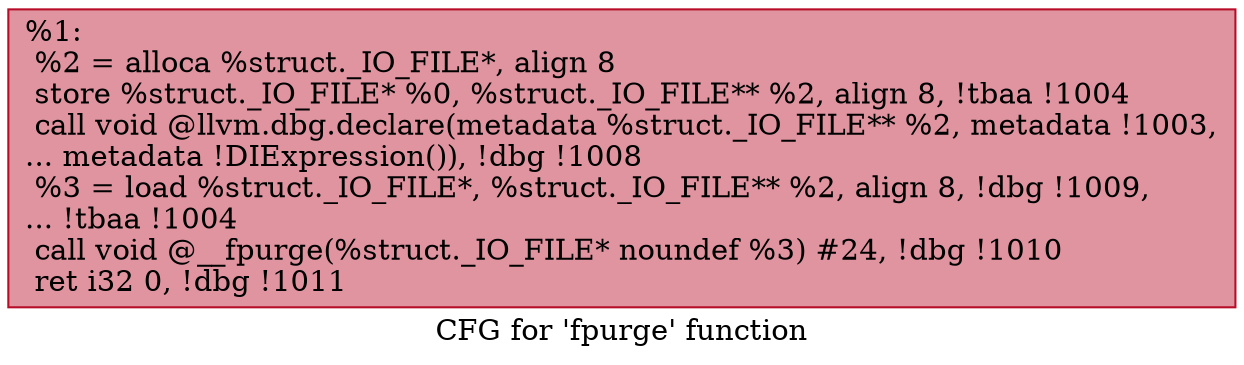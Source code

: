 digraph "CFG for 'fpurge' function" {
	label="CFG for 'fpurge' function";

	Node0x11827b0 [shape=record,color="#b70d28ff", style=filled, fillcolor="#b70d2870",label="{%1:\l  %2 = alloca %struct._IO_FILE*, align 8\l  store %struct._IO_FILE* %0, %struct._IO_FILE** %2, align 8, !tbaa !1004\l  call void @llvm.dbg.declare(metadata %struct._IO_FILE** %2, metadata !1003,\l... metadata !DIExpression()), !dbg !1008\l  %3 = load %struct._IO_FILE*, %struct._IO_FILE** %2, align 8, !dbg !1009,\l... !tbaa !1004\l  call void @__fpurge(%struct._IO_FILE* noundef %3) #24, !dbg !1010\l  ret i32 0, !dbg !1011\l}"];
}
